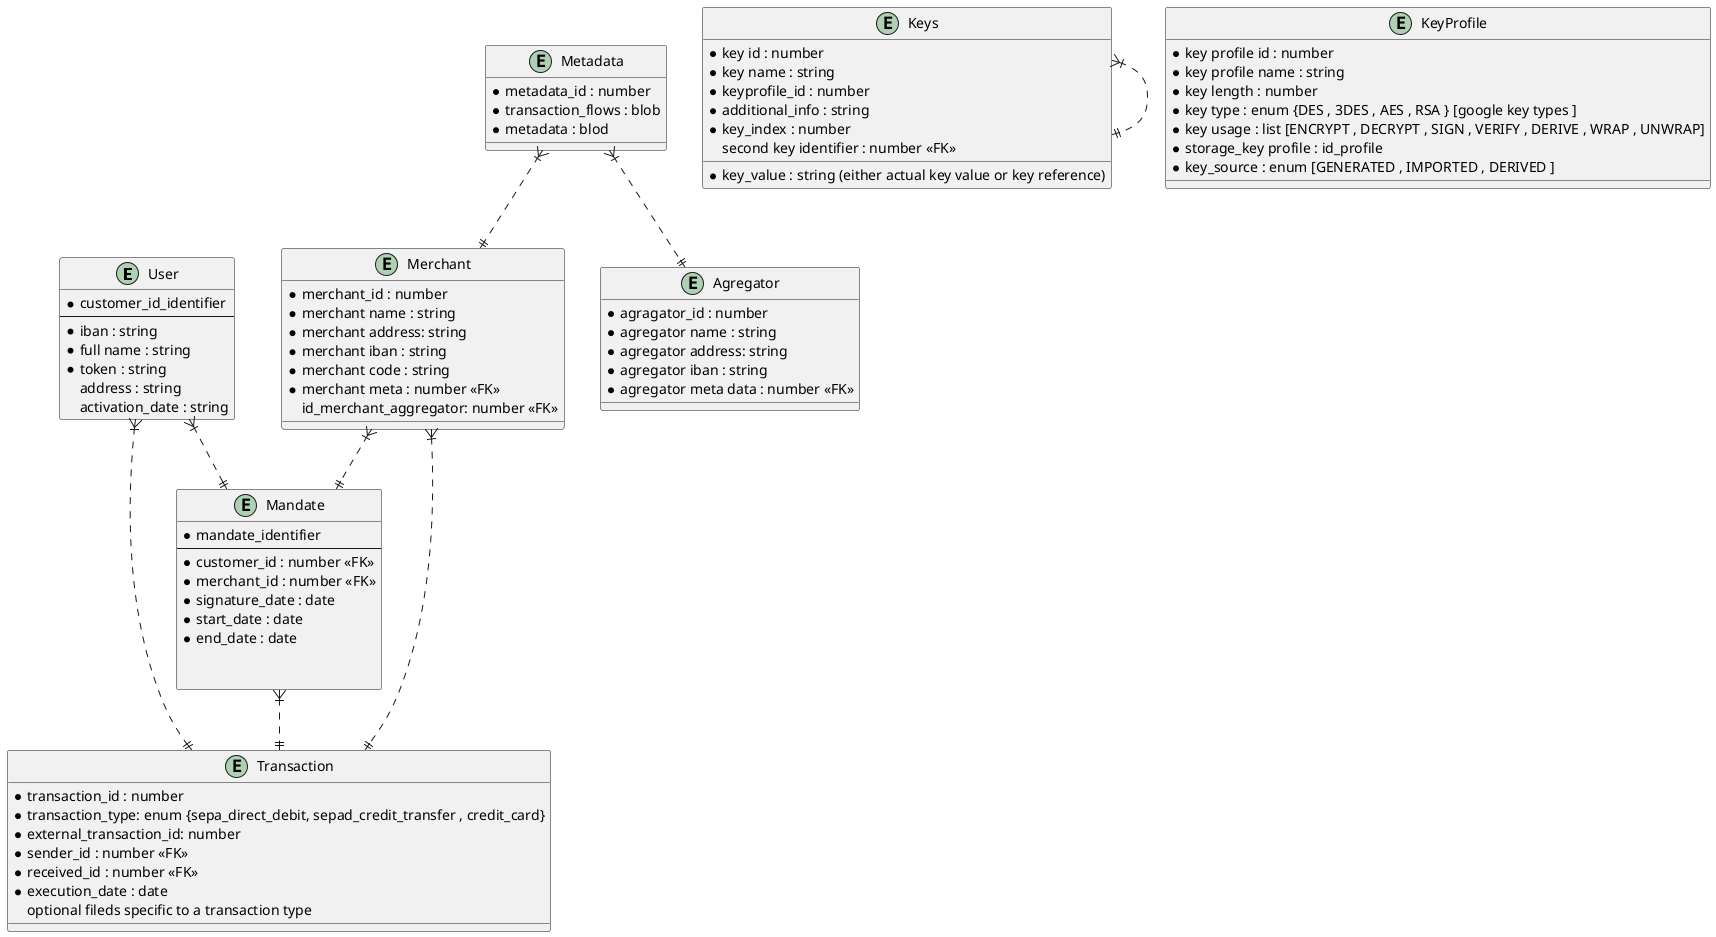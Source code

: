 @startuml
entity User {
  * customer_id_identifier
  --
  * iban : string
  * full name : string
  * token : string
  address : string
  activation_date : string
}

entity Mandate {
* mandate_identifier
--
* customer_id : number <<FK>>
* merchant_id : number <<FK>>
* signature_date : date
* start_date : date
* end_date : date


}

entity Transaction {
* transaction_id : number
* transaction_type: enum {sepa_direct_debit, sepad_credit_transfer , credit_card}
* external_transaction_id: number
* sender_id : number <<FK>>
* received_id : number <<FK>>
* execution_date : date
optional fileds specific to a transaction type
}

entity Merchant {
* merchant_id : number
* merchant name : string
* merchant address: string
* merchant iban : string
* merchant code : string
* merchant meta : number <<FK>>
id_merchant_aggregator: number <<FK>>
}

entity  Metadata {
* metadata_id : number
* transaction_flows : blob
* metadata : blod


}

entity Agregator
{

* agragator_id : number
* agregator name : string
* agregator address: string
* agregator iban : string
* agregator meta data : number <<FK>>

}

entity Keys {
* key id : number
* key name : string
* keyprofile_id : number
* additional_info : string
* key_value : string (either actual key value or key reference)
* key_index : number
second key identifier : number <<FK>>

}

entity KeyProfile {
* key profile id : number
* key profile name : string
* key length : number
* key type : enum {DES , 3DES , AES , RSA } [google key types ]
* key usage : list [ENCRYPT , DECRYPT , SIGN , VERIFY , DERIVE , WRAP , UNWRAP]
* storage_key profile : id_profile
* key_source : enum [GENERATED , IMPORTED , DERIVED ]
}


User }|..|| Mandate
Merchant }|..|| Mandate
User }|..||Transaction
Mandate }|..||Transaction
Merchant }|..||Transaction
Metadata }|..||Merchant
Metadata }|..||Agregator
Keys }|..||Keys












@enduml